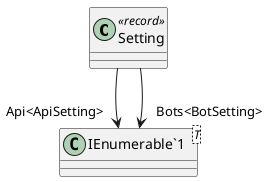 @startuml
class Setting <<record>> {
}
class "IEnumerable`1"<T> {
}
Setting --> "Api<ApiSetting>" "IEnumerable`1"
Setting --> "Bots<BotSetting>" "IEnumerable`1"
@enduml
